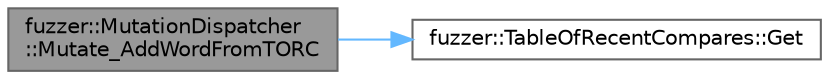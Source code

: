 digraph "fuzzer::MutationDispatcher::Mutate_AddWordFromTORC"
{
 // LATEX_PDF_SIZE
  bgcolor="transparent";
  edge [fontname=Helvetica,fontsize=10,labelfontname=Helvetica,labelfontsize=10];
  node [fontname=Helvetica,fontsize=10,shape=box,height=0.2,width=0.4];
  rankdir="LR";
  Node1 [id="Node000001",label="fuzzer::MutationDispatcher\l::Mutate_AddWordFromTORC",height=0.2,width=0.4,color="gray40", fillcolor="grey60", style="filled", fontcolor="black",tooltip="Mutates data by adding a word from the TORC."];
  Node1 -> Node2 [id="edge1_Node000001_Node000002",color="steelblue1",style="solid",tooltip=" "];
  Node2 [id="Node000002",label="fuzzer::TableOfRecentCompares::Get",height=0.2,width=0.4,color="grey40", fillcolor="white", style="filled",URL="$structfuzzer_1_1_table_of_recent_compares.html#accb71f8e9b6cf12e2d623ba2d24639fc",tooltip=" "];
}
